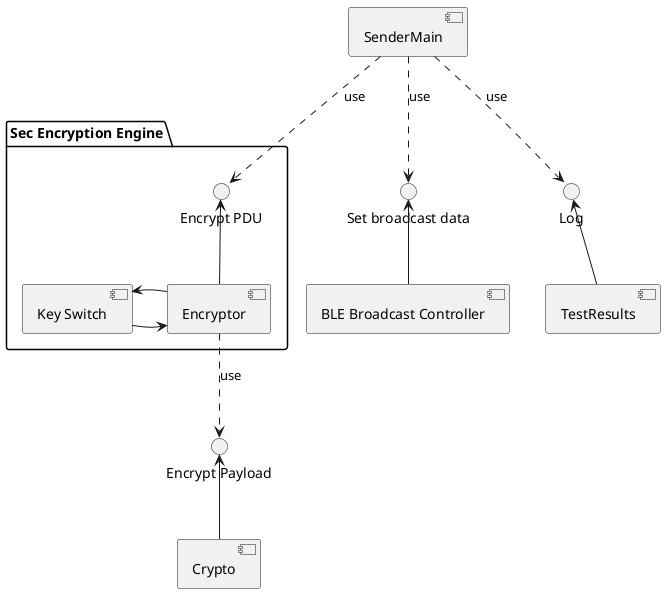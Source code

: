 @startuml

"Set broadcast data" <-- [BLE Broadcast Controller]
"Encrypt Payload" <-- [Crypto]

"Log" <-- [TestResults]

package "Sec Encryption Engine" {
    component [Key Switch]
    component [Encryptor]
    [Key Switch] -> [Encryptor]
    [Key Switch] <- [Encryptor]
    [Encryptor] ..> "Encrypt Payload" : use
    "Encrypt PDU" <--[Encryptor]
}

component [SenderMain]
[SenderMain] ..> "Set broadcast data" : use
[SenderMain] ..> "Encrypt PDU" : use
[SenderMain] ..> "Log" : use

@enduml
